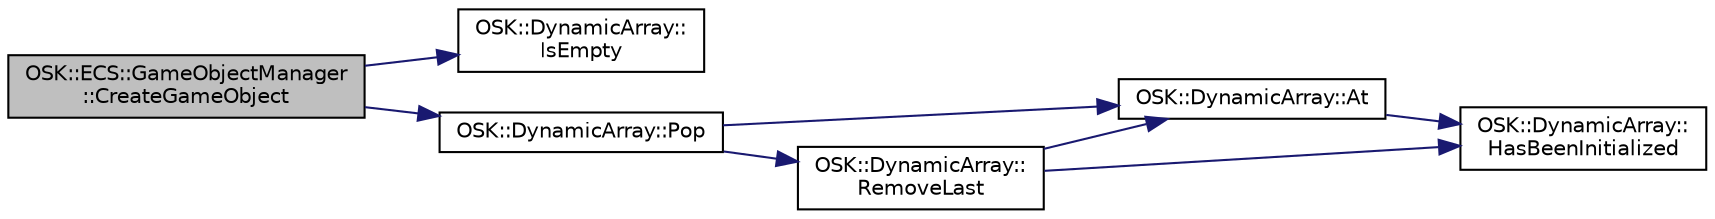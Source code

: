 digraph "OSK::ECS::GameObjectManager::CreateGameObject"
{
 // LATEX_PDF_SIZE
  edge [fontname="Helvetica",fontsize="10",labelfontname="Helvetica",labelfontsize="10"];
  node [fontname="Helvetica",fontsize="10",shape=record];
  rankdir="LR";
  Node1 [label="OSK::ECS::GameObjectManager\l::CreateGameObject",height=0.2,width=0.4,color="black", fillcolor="grey75", style="filled", fontcolor="black",tooltip="Registra un nuevo objeto."];
  Node1 -> Node2 [color="midnightblue",fontsize="10",style="solid",fontname="Helvetica"];
  Node2 [label="OSK::DynamicArray::\lIsEmpty",height=0.2,width=0.4,color="black", fillcolor="white", style="filled",URL="$class_o_s_k_1_1_dynamic_array.html#ab772cd3a1f2c189505ea17d604dfc164",tooltip="Devuelve true si el array está vacío."];
  Node1 -> Node3 [color="midnightblue",fontsize="10",style="solid",fontname="Helvetica"];
  Node3 [label="OSK::DynamicArray::Pop",height=0.2,width=0.4,color="black", fillcolor="white", style="filled",URL="$class_o_s_k_1_1_dynamic_array.html#a0a3dca21beab01e5193082a2803e32db",tooltip="Devuelve el último elemento de la lista."];
  Node3 -> Node4 [color="midnightblue",fontsize="10",style="solid",fontname="Helvetica"];
  Node4 [label="OSK::DynamicArray::At",height=0.2,width=0.4,color="black", fillcolor="white", style="filled",URL="$class_o_s_k_1_1_dynamic_array.html#a9691f5eaf46654d59525c6c342d69cbb",tooltip="Devuelve el elemento en la posición dada."];
  Node4 -> Node5 [color="midnightblue",fontsize="10",style="solid",fontname="Helvetica"];
  Node5 [label="OSK::DynamicArray::\lHasBeenInitialized",height=0.2,width=0.4,color="black", fillcolor="white", style="filled",URL="$class_o_s_k_1_1_dynamic_array.html#a24b36038b685ea5f33b2b9b279035cef",tooltip="Devuelve true si el array se ha inicializado."];
  Node3 -> Node6 [color="midnightblue",fontsize="10",style="solid",fontname="Helvetica"];
  Node6 [label="OSK::DynamicArray::\lRemoveLast",height=0.2,width=0.4,color="black", fillcolor="white", style="filled",URL="$class_o_s_k_1_1_dynamic_array.html#a90bb67f64f4e41f06ec2db0e18dc563f",tooltip="Elimina el último elemento del array."];
  Node6 -> Node4 [color="midnightblue",fontsize="10",style="solid",fontname="Helvetica"];
  Node6 -> Node5 [color="midnightblue",fontsize="10",style="solid",fontname="Helvetica"];
}
